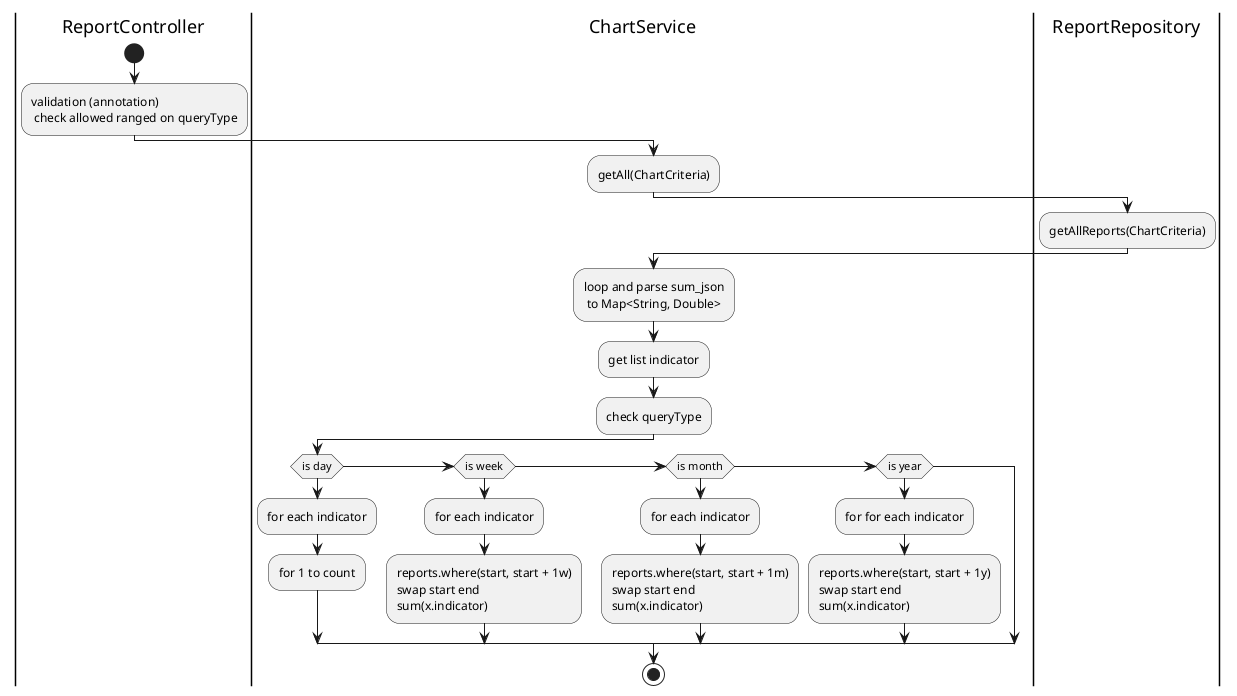 @startuml
|ReportController|
start
:validation (annotation)\n check allowed ranged on queryType;
|ChartService|
:getAll(ChartCriteria);
|ReportRepository|
:getAllReports(ChartCriteria);
|ChartService|
:loop and parse sum_json\n to Map<String, Double>;
:get list indicator;
:check queryType;
if (is day) then
:for each indicator;
:for 1 to count;
elseif (is week)
:for each indicator;
:reports.where(start, start + 1w)\nswap start end\nsum(x.indicator);
elseif (is month)
:for each indicator;
:reports.where(start, start + 1m)\nswap start end\nsum(x.indicator);
elseif (is year)
:for for each indicator;
:reports.where(start, start + 1y)\nswap start end\nsum(x.indicator);
endif
stop
@enduml